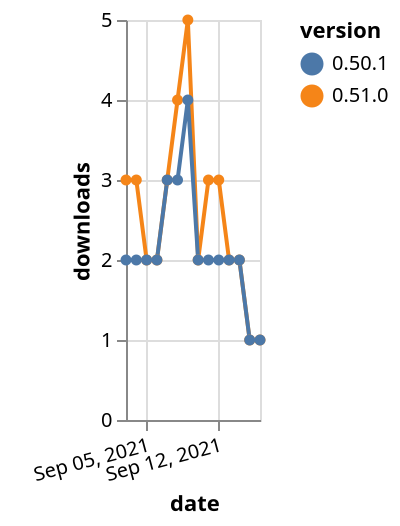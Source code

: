 {"$schema": "https://vega.github.io/schema/vega-lite/v5.json", "description": "A simple bar chart with embedded data.", "data": {"values": [{"date": "2021-09-03", "total": 10505, "delta": 3, "version": "0.51.0"}, {"date": "2021-09-04", "total": 10508, "delta": 3, "version": "0.51.0"}, {"date": "2021-09-05", "total": 10510, "delta": 2, "version": "0.51.0"}, {"date": "2021-09-06", "total": 10512, "delta": 2, "version": "0.51.0"}, {"date": "2021-09-07", "total": 10515, "delta": 3, "version": "0.51.0"}, {"date": "2021-09-08", "total": 10519, "delta": 4, "version": "0.51.0"}, {"date": "2021-09-09", "total": 10524, "delta": 5, "version": "0.51.0"}, {"date": "2021-09-10", "total": 10526, "delta": 2, "version": "0.51.0"}, {"date": "2021-09-11", "total": 10529, "delta": 3, "version": "0.51.0"}, {"date": "2021-09-12", "total": 10532, "delta": 3, "version": "0.51.0"}, {"date": "2021-09-13", "total": 10534, "delta": 2, "version": "0.51.0"}, {"date": "2021-09-14", "total": 10536, "delta": 2, "version": "0.51.0"}, {"date": "2021-09-15", "total": 10537, "delta": 1, "version": "0.51.0"}, {"date": "2021-09-16", "total": 10538, "delta": 1, "version": "0.51.0"}, {"date": "2021-09-03", "total": 12800, "delta": 2, "version": "0.50.1"}, {"date": "2021-09-04", "total": 12802, "delta": 2, "version": "0.50.1"}, {"date": "2021-09-05", "total": 12804, "delta": 2, "version": "0.50.1"}, {"date": "2021-09-06", "total": 12806, "delta": 2, "version": "0.50.1"}, {"date": "2021-09-07", "total": 12809, "delta": 3, "version": "0.50.1"}, {"date": "2021-09-08", "total": 12812, "delta": 3, "version": "0.50.1"}, {"date": "2021-09-09", "total": 12816, "delta": 4, "version": "0.50.1"}, {"date": "2021-09-10", "total": 12818, "delta": 2, "version": "0.50.1"}, {"date": "2021-09-11", "total": 12820, "delta": 2, "version": "0.50.1"}, {"date": "2021-09-12", "total": 12822, "delta": 2, "version": "0.50.1"}, {"date": "2021-09-13", "total": 12824, "delta": 2, "version": "0.50.1"}, {"date": "2021-09-14", "total": 12826, "delta": 2, "version": "0.50.1"}, {"date": "2021-09-15", "total": 12827, "delta": 1, "version": "0.50.1"}, {"date": "2021-09-16", "total": 12828, "delta": 1, "version": "0.50.1"}]}, "width": "container", "mark": {"type": "line", "point": {"filled": true}}, "encoding": {"x": {"field": "date", "type": "temporal", "timeUnit": "yearmonthdate", "title": "date", "axis": {"labelAngle": -15}}, "y": {"field": "delta", "type": "quantitative", "title": "downloads"}, "color": {"field": "version", "type": "nominal"}, "tooltip": {"field": "delta"}}}